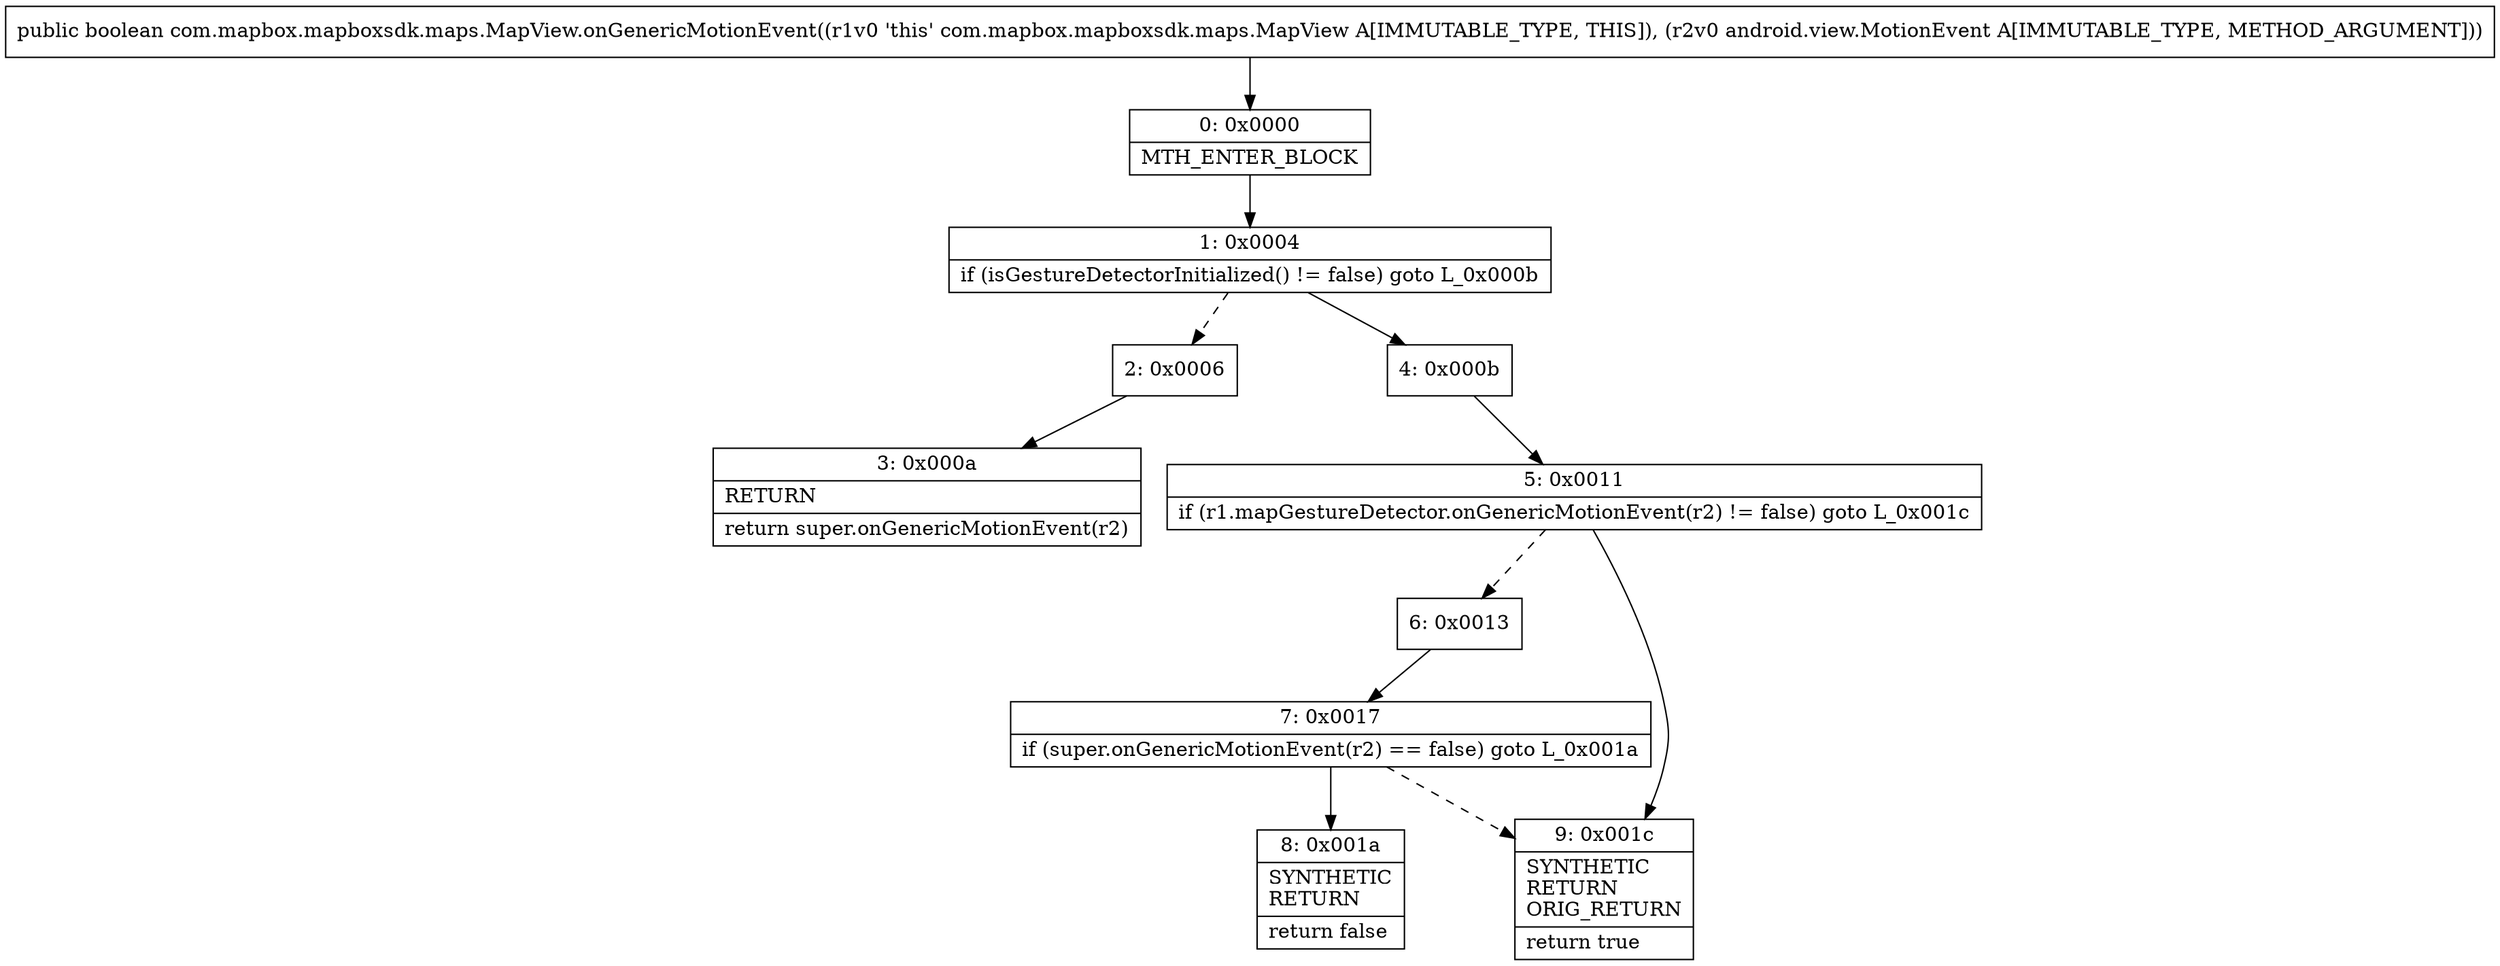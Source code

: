 digraph "CFG forcom.mapbox.mapboxsdk.maps.MapView.onGenericMotionEvent(Landroid\/view\/MotionEvent;)Z" {
Node_0 [shape=record,label="{0\:\ 0x0000|MTH_ENTER_BLOCK\l}"];
Node_1 [shape=record,label="{1\:\ 0x0004|if (isGestureDetectorInitialized() != false) goto L_0x000b\l}"];
Node_2 [shape=record,label="{2\:\ 0x0006}"];
Node_3 [shape=record,label="{3\:\ 0x000a|RETURN\l|return super.onGenericMotionEvent(r2)\l}"];
Node_4 [shape=record,label="{4\:\ 0x000b}"];
Node_5 [shape=record,label="{5\:\ 0x0011|if (r1.mapGestureDetector.onGenericMotionEvent(r2) != false) goto L_0x001c\l}"];
Node_6 [shape=record,label="{6\:\ 0x0013}"];
Node_7 [shape=record,label="{7\:\ 0x0017|if (super.onGenericMotionEvent(r2) == false) goto L_0x001a\l}"];
Node_8 [shape=record,label="{8\:\ 0x001a|SYNTHETIC\lRETURN\l|return false\l}"];
Node_9 [shape=record,label="{9\:\ 0x001c|SYNTHETIC\lRETURN\lORIG_RETURN\l|return true\l}"];
MethodNode[shape=record,label="{public boolean com.mapbox.mapboxsdk.maps.MapView.onGenericMotionEvent((r1v0 'this' com.mapbox.mapboxsdk.maps.MapView A[IMMUTABLE_TYPE, THIS]), (r2v0 android.view.MotionEvent A[IMMUTABLE_TYPE, METHOD_ARGUMENT])) }"];
MethodNode -> Node_0;
Node_0 -> Node_1;
Node_1 -> Node_2[style=dashed];
Node_1 -> Node_4;
Node_2 -> Node_3;
Node_4 -> Node_5;
Node_5 -> Node_6[style=dashed];
Node_5 -> Node_9;
Node_6 -> Node_7;
Node_7 -> Node_8;
Node_7 -> Node_9[style=dashed];
}

